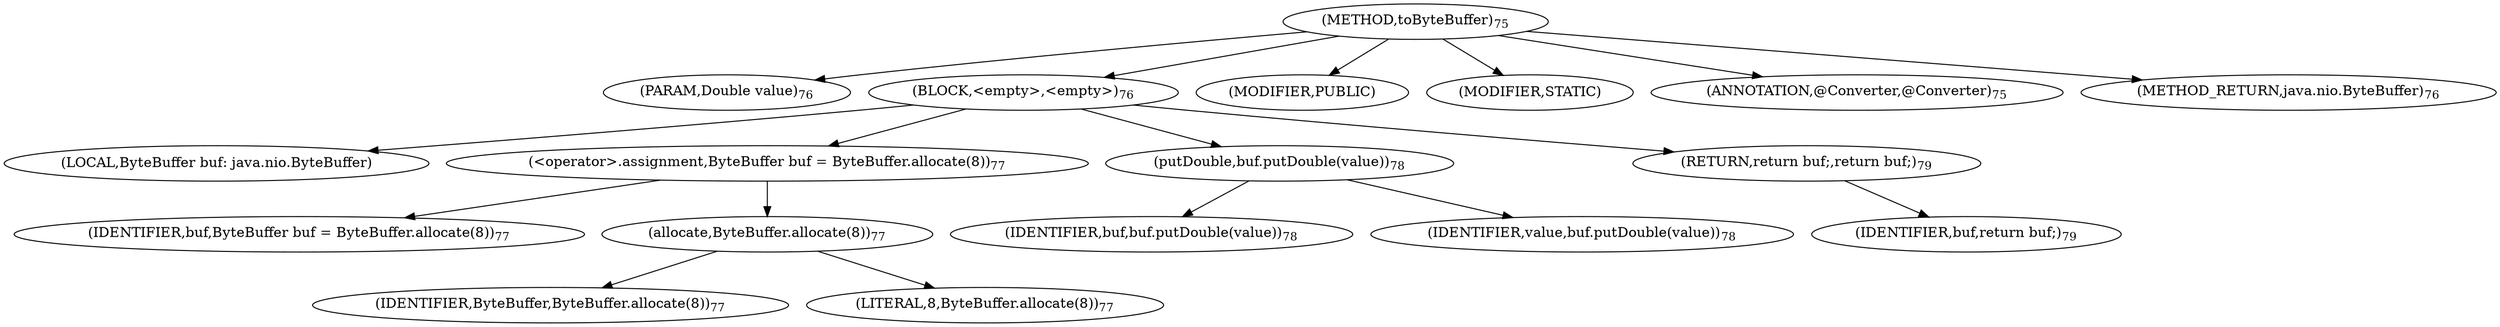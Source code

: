 digraph "toByteBuffer" {  
"134" [label = <(METHOD,toByteBuffer)<SUB>75</SUB>> ]
"135" [label = <(PARAM,Double value)<SUB>76</SUB>> ]
"136" [label = <(BLOCK,&lt;empty&gt;,&lt;empty&gt;)<SUB>76</SUB>> ]
"137" [label = <(LOCAL,ByteBuffer buf: java.nio.ByteBuffer)> ]
"138" [label = <(&lt;operator&gt;.assignment,ByteBuffer buf = ByteBuffer.allocate(8))<SUB>77</SUB>> ]
"139" [label = <(IDENTIFIER,buf,ByteBuffer buf = ByteBuffer.allocate(8))<SUB>77</SUB>> ]
"140" [label = <(allocate,ByteBuffer.allocate(8))<SUB>77</SUB>> ]
"141" [label = <(IDENTIFIER,ByteBuffer,ByteBuffer.allocate(8))<SUB>77</SUB>> ]
"142" [label = <(LITERAL,8,ByteBuffer.allocate(8))<SUB>77</SUB>> ]
"143" [label = <(putDouble,buf.putDouble(value))<SUB>78</SUB>> ]
"144" [label = <(IDENTIFIER,buf,buf.putDouble(value))<SUB>78</SUB>> ]
"145" [label = <(IDENTIFIER,value,buf.putDouble(value))<SUB>78</SUB>> ]
"146" [label = <(RETURN,return buf;,return buf;)<SUB>79</SUB>> ]
"147" [label = <(IDENTIFIER,buf,return buf;)<SUB>79</SUB>> ]
"148" [label = <(MODIFIER,PUBLIC)> ]
"149" [label = <(MODIFIER,STATIC)> ]
"150" [label = <(ANNOTATION,@Converter,@Converter)<SUB>75</SUB>> ]
"151" [label = <(METHOD_RETURN,java.nio.ByteBuffer)<SUB>76</SUB>> ]
  "134" -> "135" 
  "134" -> "136" 
  "134" -> "148" 
  "134" -> "149" 
  "134" -> "150" 
  "134" -> "151" 
  "136" -> "137" 
  "136" -> "138" 
  "136" -> "143" 
  "136" -> "146" 
  "138" -> "139" 
  "138" -> "140" 
  "140" -> "141" 
  "140" -> "142" 
  "143" -> "144" 
  "143" -> "145" 
  "146" -> "147" 
}
